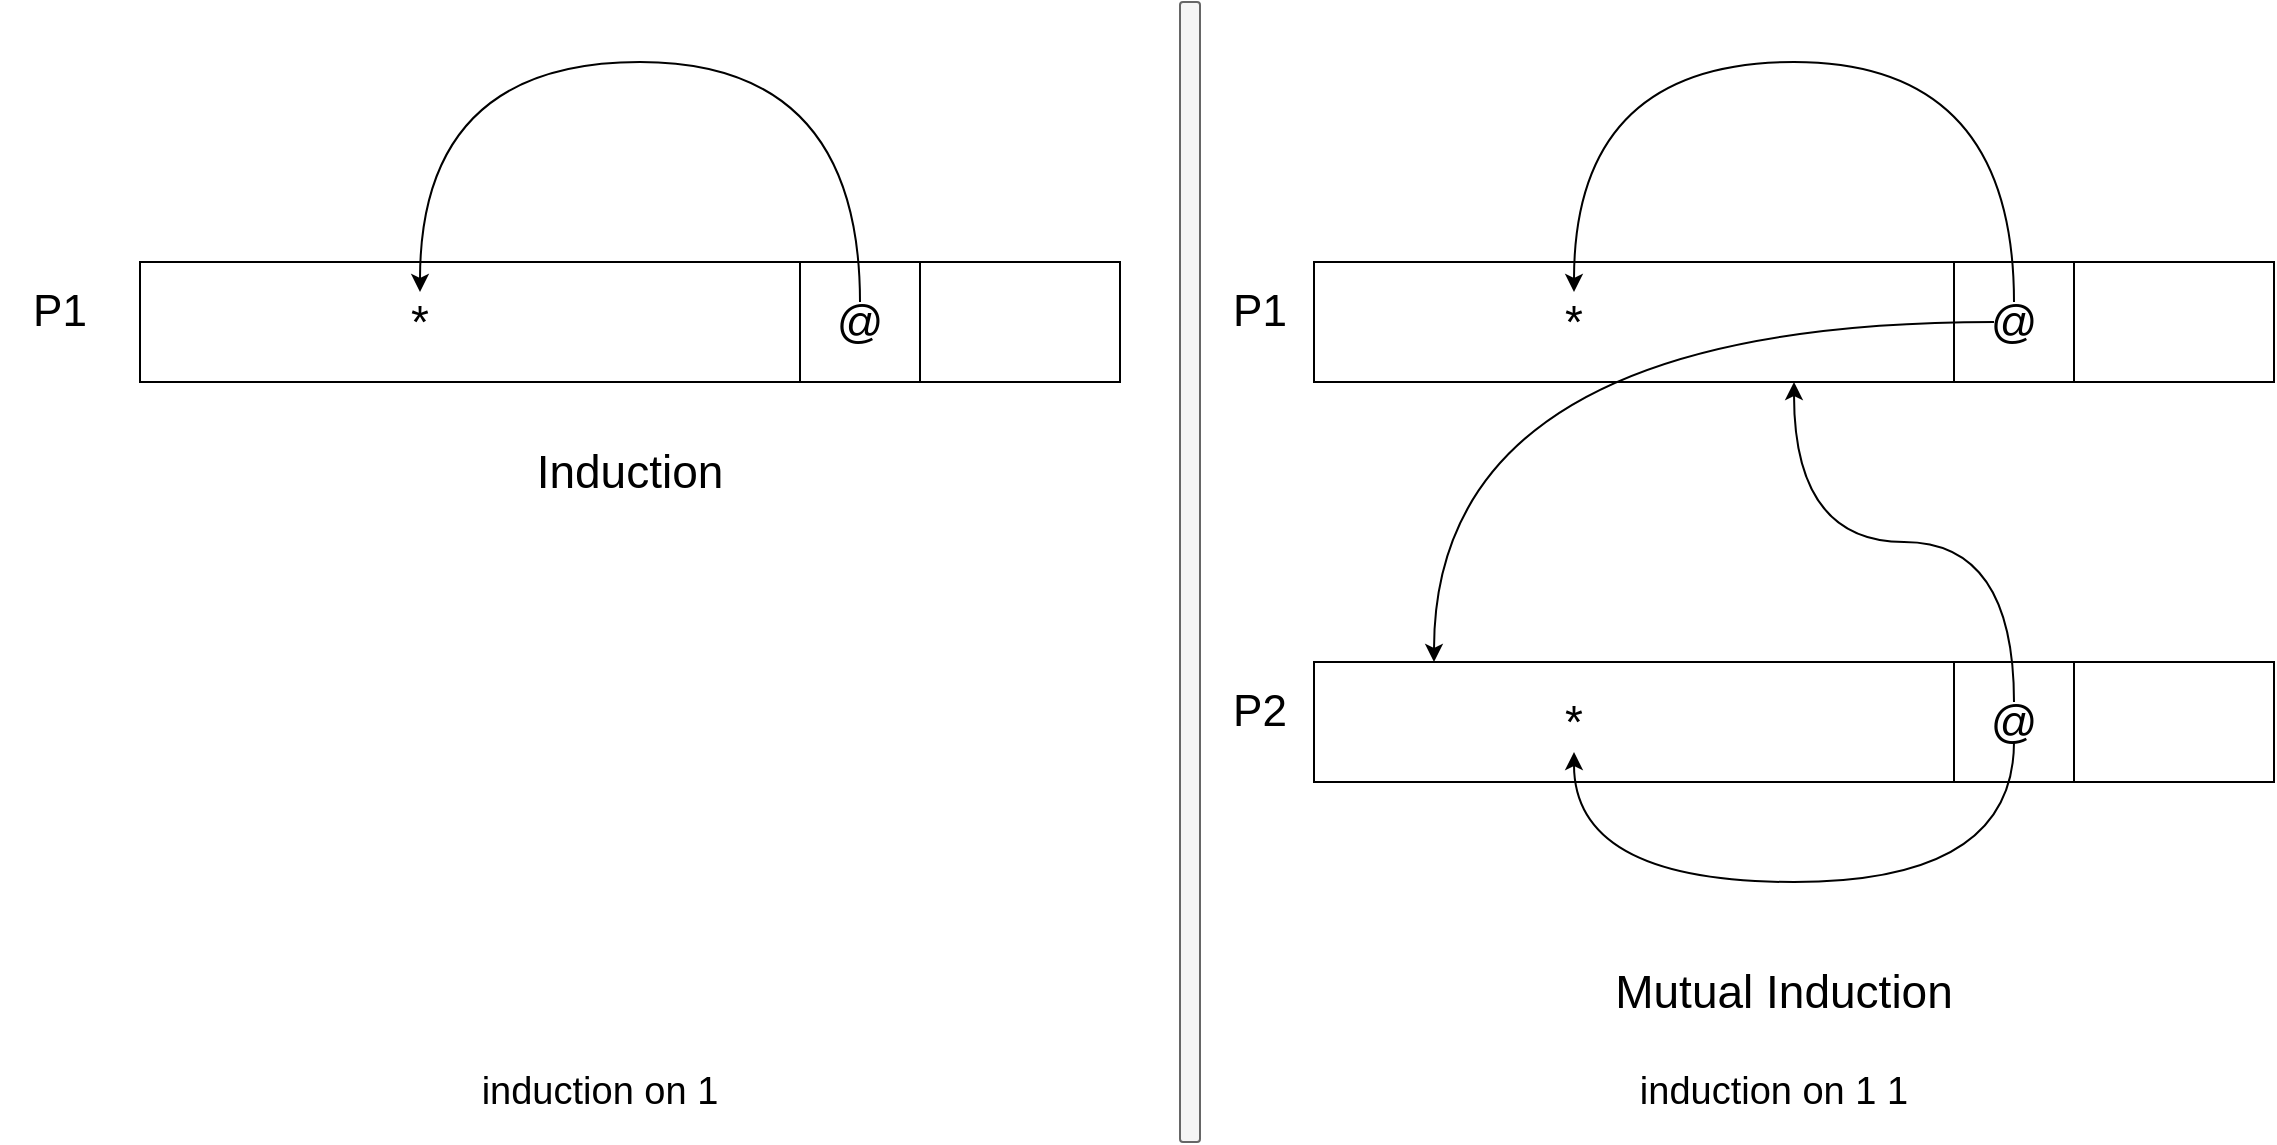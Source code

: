 <mxfile version="15.8.4" type="device"><diagram id="lJYNEVeKoR5PV5KGShlU" name="Page-1"><mxGraphModel dx="2272" dy="850" grid="1" gridSize="10" guides="1" tooltips="1" connect="1" arrows="1" fold="1" page="1" pageScale="1" pageWidth="850" pageHeight="1100" math="0" shadow="0"><root><mxCell id="0"/><mxCell id="1" parent="0"/><mxCell id="ge9yImo1GgiB-leM56Uj-1" value="" style="rounded=0;whiteSpace=wrap;html=1;" parent="1" vertex="1"><mxGeometry x="97" y="170" width="480" height="60" as="geometry"/></mxCell><mxCell id="ge9yImo1GgiB-leM56Uj-2" value="" style="whiteSpace=wrap;html=1;aspect=fixed;" parent="1" vertex="1"><mxGeometry x="417" y="170" width="60" height="60" as="geometry"/></mxCell><mxCell id="ge9yImo1GgiB-leM56Uj-6" style="edgeStyle=orthogonalEdgeStyle;curved=1;rounded=0;orthogonalLoop=1;jettySize=auto;html=1;entryX=0.5;entryY=0;entryDx=0;entryDy=0;fontSize=23;exitX=0.5;exitY=0;exitDx=0;exitDy=0;" parent="1" source="ge9yImo1GgiB-leM56Uj-4" target="ge9yImo1GgiB-leM56Uj-3" edge="1"><mxGeometry relative="1" as="geometry"><Array as="points"><mxPoint x="447" y="70"/><mxPoint x="227" y="70"/></Array></mxGeometry></mxCell><mxCell id="ge9yImo1GgiB-leM56Uj-3" value="&lt;font style=&quot;font-size: 23px&quot;&gt;*&lt;/font&gt;" style="text;html=1;strokeColor=none;fillColor=none;align=center;verticalAlign=middle;whiteSpace=wrap;rounded=0;" parent="1" vertex="1"><mxGeometry x="197" y="185" width="60" height="30" as="geometry"/></mxCell><mxCell id="yB0fiKH74StbUk5YCUFr-10" style="edgeStyle=orthogonalEdgeStyle;curved=1;rounded=0;orthogonalLoop=1;jettySize=auto;html=1;fontSize=22;" parent="1" source="ge9yImo1GgiB-leM56Uj-4" target="yB0fiKH74StbUk5YCUFr-2" edge="1"><mxGeometry relative="1" as="geometry"><Array as="points"><mxPoint x="157" y="200"/></Array></mxGeometry></mxCell><mxCell id="ge9yImo1GgiB-leM56Uj-4" value="@" style="text;html=1;strokeColor=none;fillColor=none;align=center;verticalAlign=middle;whiteSpace=wrap;rounded=0;fontSize=23;" parent="1" vertex="1"><mxGeometry x="437" y="190" width="20" height="20" as="geometry"/></mxCell><mxCell id="ge9yImo1GgiB-leM56Uj-7" value="Mutual Induction" style="text;html=1;strokeColor=none;fillColor=none;align=center;verticalAlign=middle;whiteSpace=wrap;rounded=0;fontSize=23;" parent="1" vertex="1"><mxGeometry x="237" y="520" width="190" height="30" as="geometry"/></mxCell><mxCell id="yB0fiKH74StbUk5YCUFr-1" value="&lt;font style=&quot;font-size: 22px&quot;&gt;P1&lt;/font&gt;" style="text;html=1;strokeColor=none;fillColor=none;align=center;verticalAlign=middle;whiteSpace=wrap;rounded=0;" parent="1" vertex="1"><mxGeometry x="40" y="180" width="60" height="30" as="geometry"/></mxCell><mxCell id="yB0fiKH74StbUk5YCUFr-2" value="" style="rounded=0;whiteSpace=wrap;html=1;" parent="1" vertex="1"><mxGeometry x="97" y="370" width="480" height="60" as="geometry"/></mxCell><mxCell id="yB0fiKH74StbUk5YCUFr-3" value="" style="whiteSpace=wrap;html=1;aspect=fixed;" parent="1" vertex="1"><mxGeometry x="417" y="370" width="60" height="60" as="geometry"/></mxCell><mxCell id="yB0fiKH74StbUk5YCUFr-5" value="&lt;font style=&quot;font-size: 23px&quot;&gt;*&lt;/font&gt;" style="text;html=1;strokeColor=none;fillColor=none;align=center;verticalAlign=middle;whiteSpace=wrap;rounded=0;" parent="1" vertex="1"><mxGeometry x="197" y="385" width="60" height="30" as="geometry"/></mxCell><mxCell id="yB0fiKH74StbUk5YCUFr-8" style="edgeStyle=orthogonalEdgeStyle;rounded=0;orthogonalLoop=1;jettySize=auto;html=1;fontSize=22;curved=1;" parent="1" source="yB0fiKH74StbUk5YCUFr-6" target="ge9yImo1GgiB-leM56Uj-1" edge="1"><mxGeometry relative="1" as="geometry"/></mxCell><mxCell id="yB0fiKH74StbUk5YCUFr-9" style="edgeStyle=orthogonalEdgeStyle;curved=1;rounded=0;orthogonalLoop=1;jettySize=auto;html=1;fontSize=22;" parent="1" source="yB0fiKH74StbUk5YCUFr-6" target="yB0fiKH74StbUk5YCUFr-5" edge="1"><mxGeometry relative="1" as="geometry"><Array as="points"><mxPoint x="447" y="480"/><mxPoint x="227" y="480"/></Array></mxGeometry></mxCell><mxCell id="yB0fiKH74StbUk5YCUFr-6" value="@" style="text;html=1;strokeColor=none;fillColor=none;align=center;verticalAlign=middle;whiteSpace=wrap;rounded=0;fontSize=23;" parent="1" vertex="1"><mxGeometry x="417" y="390" width="60" height="20" as="geometry"/></mxCell><mxCell id="yB0fiKH74StbUk5YCUFr-7" value="&lt;font style=&quot;font-size: 22px&quot;&gt;P2&lt;/font&gt;" style="text;html=1;strokeColor=none;fillColor=none;align=center;verticalAlign=middle;whiteSpace=wrap;rounded=0;" parent="1" vertex="1"><mxGeometry x="40" y="380" width="60" height="30" as="geometry"/></mxCell><mxCell id="dM0ywRloSUrnjIhgtgod-1" value="" style="rounded=0;whiteSpace=wrap;html=1;" parent="1" vertex="1"><mxGeometry x="-490" y="170" width="490" height="60" as="geometry"/></mxCell><mxCell id="dM0ywRloSUrnjIhgtgod-2" value="" style="whiteSpace=wrap;html=1;aspect=fixed;" parent="1" vertex="1"><mxGeometry x="-160" y="170" width="60" height="60" as="geometry"/></mxCell><mxCell id="dM0ywRloSUrnjIhgtgod-3" style="edgeStyle=orthogonalEdgeStyle;curved=1;rounded=0;orthogonalLoop=1;jettySize=auto;html=1;entryX=0.5;entryY=0;entryDx=0;entryDy=0;fontSize=23;exitX=0.5;exitY=0;exitDx=0;exitDy=0;" parent="1" source="dM0ywRloSUrnjIhgtgod-5" target="dM0ywRloSUrnjIhgtgod-4" edge="1"><mxGeometry relative="1" as="geometry"><Array as="points"><mxPoint x="-130" y="70"/><mxPoint x="-350" y="70"/></Array></mxGeometry></mxCell><mxCell id="dM0ywRloSUrnjIhgtgod-4" value="&lt;font style=&quot;font-size: 23px&quot;&gt;*&lt;/font&gt;" style="text;html=1;strokeColor=none;fillColor=none;align=center;verticalAlign=middle;whiteSpace=wrap;rounded=0;" parent="1" vertex="1"><mxGeometry x="-380" y="185" width="60" height="30" as="geometry"/></mxCell><mxCell id="dM0ywRloSUrnjIhgtgod-5" value="@" style="text;html=1;strokeColor=none;fillColor=none;align=center;verticalAlign=middle;whiteSpace=wrap;rounded=0;fontSize=23;" parent="1" vertex="1"><mxGeometry x="-160" y="190" width="60" height="20" as="geometry"/></mxCell><mxCell id="dM0ywRloSUrnjIhgtgod-6" value="Induction" style="text;html=1;strokeColor=none;fillColor=none;align=center;verticalAlign=middle;whiteSpace=wrap;rounded=0;fontSize=23;" parent="1" vertex="1"><mxGeometry x="-310" y="260" width="130" height="30" as="geometry"/></mxCell><mxCell id="n6-OZftNfge1D2AWvknt-1" value="&lt;font style=&quot;font-size: 22px&quot;&gt;P1&lt;/font&gt;" style="text;html=1;strokeColor=none;fillColor=none;align=center;verticalAlign=middle;whiteSpace=wrap;rounded=0;" parent="1" vertex="1"><mxGeometry x="-560" y="180" width="60" height="30" as="geometry"/></mxCell><mxCell id="n6-OZftNfge1D2AWvknt-2" value="" style="rounded=1;whiteSpace=wrap;html=1;fillColor=#f5f5f5;fontColor=#333333;strokeColor=#666666;" parent="1" vertex="1"><mxGeometry x="30" y="40" width="10" height="570" as="geometry"/></mxCell><mxCell id="_fqvT8qegIDFl_FFkFnn-1" value="&lt;font style=&quot;font-size: 19px&quot;&gt;induction on 1&lt;/font&gt;" style="text;html=1;align=center;verticalAlign=middle;whiteSpace=wrap;rounded=0;" parent="1" vertex="1"><mxGeometry x="-390" y="570" width="260" height="30" as="geometry"/></mxCell><mxCell id="_fqvT8qegIDFl_FFkFnn-3" value="&lt;font style=&quot;font-size: 19px&quot;&gt;induction on 1 1&lt;/font&gt;" style="text;html=1;align=center;verticalAlign=middle;whiteSpace=wrap;rounded=0;" parent="1" vertex="1"><mxGeometry x="197" y="570" width="260" height="30" as="geometry"/></mxCell></root></mxGraphModel></diagram></mxfile>